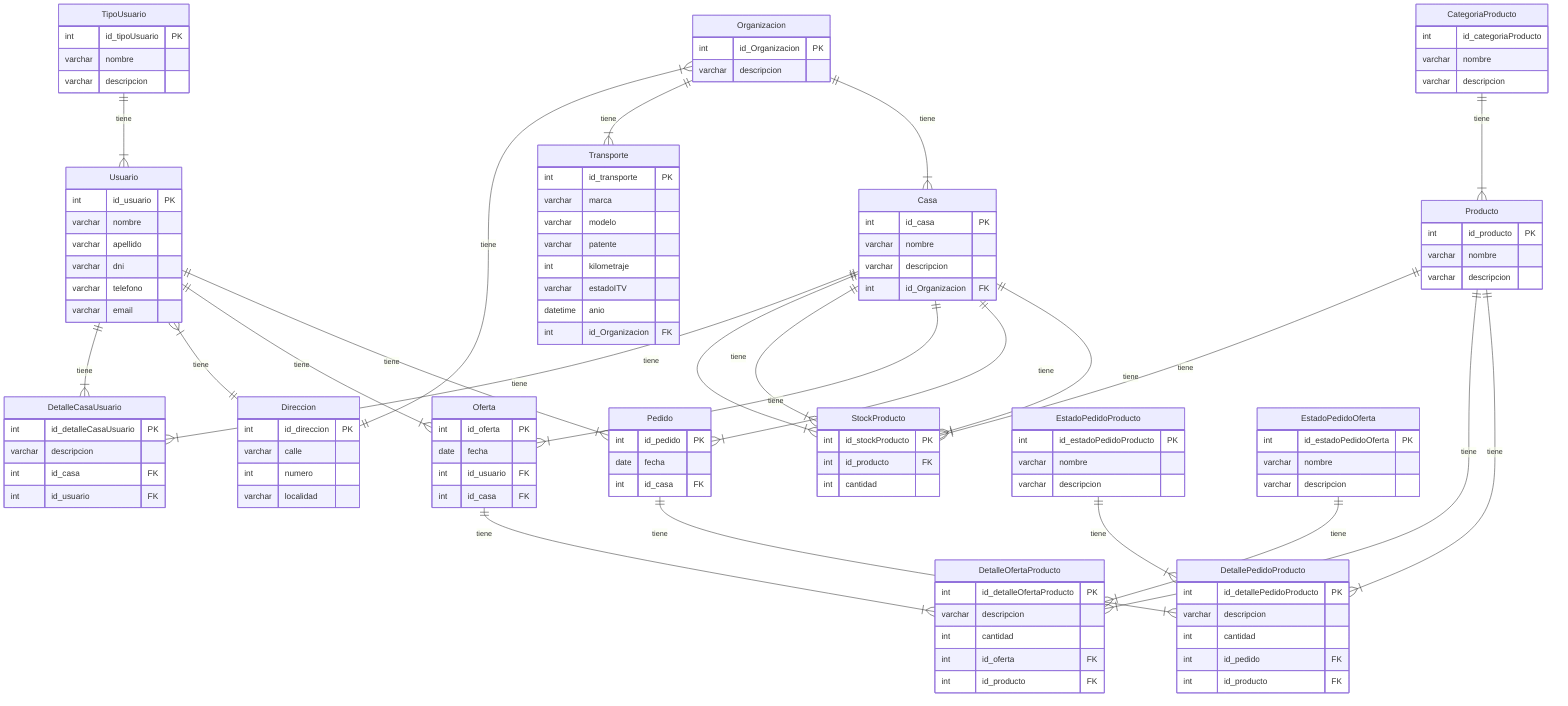 erDiagram

    Organizacion{
        int id_Organizacion PK
        varchar descripcion
    }
    Direccion{
        int id_direccion PK
        varchar calle
        int numero
        varchar localidad  
    }
    Usuario{
        int id_usuario PK
        varchar nombre
        varchar apellido
        varchar dni
        varchar telefono
        varchar email
    }
    TipoUsuario{
        int id_tipoUsuario PK
        varchar nombre
        varchar descripcion
    }
    Casa{
        int id_casa PK
        varchar nombre
        varchar descripcion
        int id_Organizacion FK
    }
    DetalleCasaUsuario{
        int id_detalleCasaUsuario PK
        varchar descripcion
        int id_casa FK
        int id_usuario FK
    }
    StockProducto{
        int id_stockProducto PK
        int id_producto FK
        int cantidad
    }
    CategoriaProducto{
        int id_categoriaProducto
        varchar nombre
        varchar descripcion
    }
    Producto{
        int id_producto PK
        varchar nombre
        varchar descripcion
    }
    Pedido{
        int id_pedido PK
        date fecha
        int id_casa FK
    }
    Oferta{
        int id_oferta PK
        date fecha
        int id_usuario FK
        int id_casa FK
    }
    DetallePedidoProducto{
        int id_detallePedidoProducto PK
        varchar descripcion
        int cantidad
        int id_pedido FK
        int id_producto FK
    }
    DetalleOfertaProducto{
        int id_detalleOfertaProducto PK
        varchar descripcion
        int cantidad
        int id_oferta FK
        int id_producto FK
    }
    EstadoPedidoProducto{
        int id_estadoPedidoProducto PK
        varchar nombre
        varchar descripcion
    }
    EstadoPedidoOferta{
        int id_estadoPedidoOferta PK
        varchar nombre
        varchar descripcion
    }
    Transporte{
        int id_transporte PK
        varchar marca
        varchar modelo
        varchar patente
        int kilometraje
        varchar estadoITV
        datetime anio
        int id_Organizacion FK
    }

Organizacion ||--|{ Casa : "tiene"
Organizacion ||--|{ Transporte : "tiene"
Organizacion }|--|| Direccion : "tiene"
Casa ||--|{ StockProducto : "tiene"

TipoUsuario ||--|{ Usuario : "tiene"
Usuario ||--|{ Pedido : "tiene"
Usuario ||--|{ Oferta : "tiene"
Usuario }|--|| Direccion : "tiene"

Casa ||--|{ Pedido : "tiene"
Casa ||--|{ Oferta : "tiene"
Casa ||--|{ StockProducto : "tiene"
Casa ||--|{ StockProducto : "tiene"

Casa ||--|{ DetalleCasaUsuario : "tiene"
Usuario ||--|{ DetalleCasaUsuario : "tiene"

Pedido ||--|{ DetallePedidoProducto : "tiene"
Oferta ||--|{ DetalleOfertaProducto : "tiene"
EstadoPedidoProducto ||--|{ DetallePedidoProducto : "tiene"
EstadoPedidoOferta ||--|{ DetalleOfertaProducto : "tiene"
Producto ||--|{ DetallePedidoProducto : "tiene"
Producto ||--|{ DetalleOfertaProducto : "tiene"

CategoriaProducto ||--|{ Producto : "tiene"

Producto ||--|{ StockProducto : "tiene"